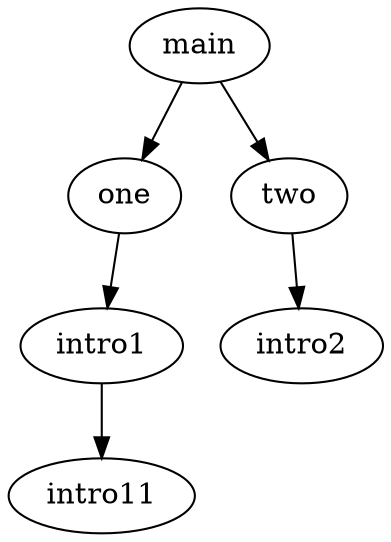 digraph TestApp {
  schemaFileName = "schema-parallel01"

  main [type = parallel]

  one [type = flow]
  two [type = flow]

  main -> one -> intro1 -> intro11
  main -> two -> intro2
}
